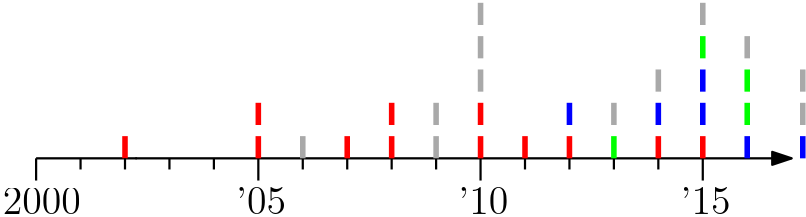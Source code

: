 <?xml version="1.0"?>
<!DOCTYPE ipe SYSTEM "ipe.dtd">
<ipe version="70206" creator="Ipe 7.2.7">
<info created="D:20170308201226" modified="D:20170308201701"/>
<ipestyle name="basic">
<symbol name="arrow/arc(spx)">
<path stroke="sym-stroke" fill="sym-stroke" pen="sym-pen">
0 0 m
-1 0.333 l
-1 -0.333 l
h
</path>
</symbol>
<symbol name="arrow/farc(spx)">
<path stroke="sym-stroke" fill="white" pen="sym-pen">
0 0 m
-1 0.333 l
-1 -0.333 l
h
</path>
</symbol>
<symbol name="arrow/ptarc(spx)">
<path stroke="sym-stroke" fill="sym-stroke" pen="sym-pen">
0 0 m
-1 0.333 l
-0.8 0 l
-1 -0.333 l
h
</path>
</symbol>
<symbol name="arrow/fptarc(spx)">
<path stroke="sym-stroke" fill="white" pen="sym-pen">
0 0 m
-1 0.333 l
-0.8 0 l
-1 -0.333 l
h
</path>
</symbol>
<symbol name="mark/circle(sx)" transformations="translations">
<path fill="sym-stroke">
0.6 0 0 0.6 0 0 e
0.4 0 0 0.4 0 0 e
</path>
</symbol>
<symbol name="mark/disk(sx)" transformations="translations">
<path fill="sym-stroke">
0.6 0 0 0.6 0 0 e
</path>
</symbol>
<symbol name="mark/fdisk(sfx)" transformations="translations">
<group>
<path fill="sym-fill">
0.5 0 0 0.5 0 0 e
</path>
<path fill="sym-stroke" fillrule="eofill">
0.6 0 0 0.6 0 0 e
0.4 0 0 0.4 0 0 e
</path>
</group>
</symbol>
<symbol name="mark/box(sx)" transformations="translations">
<path fill="sym-stroke" fillrule="eofill">
-0.6 -0.6 m
0.6 -0.6 l
0.6 0.6 l
-0.6 0.6 l
h
-0.4 -0.4 m
0.4 -0.4 l
0.4 0.4 l
-0.4 0.4 l
h
</path>
</symbol>
<symbol name="mark/square(sx)" transformations="translations">
<path fill="sym-stroke">
-0.6 -0.6 m
0.6 -0.6 l
0.6 0.6 l
-0.6 0.6 l
h
</path>
</symbol>
<symbol name="mark/fsquare(sfx)" transformations="translations">
<group>
<path fill="sym-fill">
-0.5 -0.5 m
0.5 -0.5 l
0.5 0.5 l
-0.5 0.5 l
h
</path>
<path fill="sym-stroke" fillrule="eofill">
-0.6 -0.6 m
0.6 -0.6 l
0.6 0.6 l
-0.6 0.6 l
h
-0.4 -0.4 m
0.4 -0.4 l
0.4 0.4 l
-0.4 0.4 l
h
</path>
</group>
</symbol>
<symbol name="mark/cross(sx)" transformations="translations">
<group>
<path fill="sym-stroke">
-0.43 -0.57 m
0.57 0.43 l
0.43 0.57 l
-0.57 -0.43 l
h
</path>
<path fill="sym-stroke">
-0.43 0.57 m
0.57 -0.43 l
0.43 -0.57 l
-0.57 0.43 l
h
</path>
</group>
</symbol>
<symbol name="arrow/fnormal(spx)">
<path stroke="sym-stroke" fill="white" pen="sym-pen">
0 0 m
-1 0.333 l
-1 -0.333 l
h
</path>
</symbol>
<symbol name="arrow/pointed(spx)">
<path stroke="sym-stroke" fill="sym-stroke" pen="sym-pen">
0 0 m
-1 0.333 l
-0.8 0 l
-1 -0.333 l
h
</path>
</symbol>
<symbol name="arrow/fpointed(spx)">
<path stroke="sym-stroke" fill="white" pen="sym-pen">
0 0 m
-1 0.333 l
-0.8 0 l
-1 -0.333 l
h
</path>
</symbol>
<symbol name="arrow/linear(spx)">
<path stroke="sym-stroke" pen="sym-pen">
-1 0.333 m
0 0 l
-1 -0.333 l
</path>
</symbol>
<symbol name="arrow/fdouble(spx)">
<path stroke="sym-stroke" fill="white" pen="sym-pen">
0 0 m
-1 0.333 l
-1 -0.333 l
h
-1 0 m
-2 0.333 l
-2 -0.333 l
h
</path>
</symbol>
<symbol name="arrow/double(spx)">
<path stroke="sym-stroke" fill="sym-stroke" pen="sym-pen">
0 0 m
-1 0.333 l
-1 -0.333 l
h
-1 0 m
-2 0.333 l
-2 -0.333 l
h
</path>
</symbol>
<pen name="heavier" value="0.8"/>
<pen name="fat" value="1.2"/>
<pen name="ultrafat" value="2"/>
<symbolsize name="large" value="5"/>
<symbolsize name="small" value="2"/>
<symbolsize name="tiny" value="1.1"/>
<arrowsize name="large" value="10"/>
<arrowsize name="small" value="5"/>
<arrowsize name="tiny" value="3"/>
<color name="red" value="1 0 0"/>
<color name="green" value="0 1 0"/>
<color name="blue" value="0 0 1"/>
<color name="yellow" value="1 1 0"/>
<color name="orange" value="1 0.647 0"/>
<color name="gold" value="1 0.843 0"/>
<color name="purple" value="0.627 0.125 0.941"/>
<color name="gray" value="0.745"/>
<color name="brown" value="0.647 0.165 0.165"/>
<color name="navy" value="0 0 0.502"/>
<color name="pink" value="1 0.753 0.796"/>
<color name="seagreen" value="0.18 0.545 0.341"/>
<color name="turquoise" value="0.251 0.878 0.816"/>
<color name="violet" value="0.933 0.51 0.933"/>
<color name="darkblue" value="0 0 0.545"/>
<color name="darkcyan" value="0 0.545 0.545"/>
<color name="darkgray" value="0.663"/>
<color name="darkgreen" value="0 0.392 0"/>
<color name="darkmagenta" value="0.545 0 0.545"/>
<color name="darkorange" value="1 0.549 0"/>
<color name="darkred" value="0.545 0 0"/>
<color name="lightblue" value="0.678 0.847 0.902"/>
<color name="lightcyan" value="0.878 1 1"/>
<color name="lightgray" value="0.827"/>
<color name="lightgreen" value="0.565 0.933 0.565"/>
<color name="lightyellow" value="1 1 0.878"/>
<dashstyle name="dashed" value="[4] 0"/>
<dashstyle name="dotted" value="[1 3] 0"/>
<dashstyle name="dash dotted" value="[4 2 1 2] 0"/>
<dashstyle name="dash dot dotted" value="[4 2 1 2 1 2] 0"/>
<textsize name="large" value="\large"/>
<textsize name="Large" value="\Large"/>
<textsize name="LARGE" value="\LARGE"/>
<textsize name="huge" value="\huge"/>
<textsize name="Huge" value="\Huge"/>
<textsize name="small" value="\small"/>
<textsize name="footnote" value="\footnotesize"/>
<textsize name="tiny" value="\tiny"/>
<textstyle name="center" begin="\begin{center}" end="\end{center}"/>
<textstyle name="itemize" begin="\begin{itemize}" end="\end{itemize}"/>
<textstyle name="item" begin="\begin{itemize}\item{}" end="\end{itemize}"/>
<gridsize name="4 pts" value="4"/>
<gridsize name="8 pts (~3 mm)" value="8"/>
<gridsize name="16 pts (~6 mm)" value="16"/>
<gridsize name="32 pts (~12 mm)" value="32"/>
<gridsize name="10 pts (~3.5 mm)" value="10"/>
<gridsize name="20 pts (~7 mm)" value="20"/>
<gridsize name="14 pts (~5 mm)" value="14"/>
<gridsize name="28 pts (~10 mm)" value="28"/>
<gridsize name="56 pts (~20 mm)" value="56"/>
<anglesize name="90 deg" value="90"/>
<anglesize name="60 deg" value="60"/>
<anglesize name="45 deg" value="45"/>
<anglesize name="30 deg" value="30"/>
<anglesize name="22.5 deg" value="22.5"/>
<opacity name="10%" value="0.1"/>
<opacity name="30%" value="0.3"/>
<opacity name="50%" value="0.5"/>
<opacity name="75%" value="0.75"/>
<tiling name="falling" angle="-60" step="4" width="1"/>
<tiling name="rising" angle="30" step="4" width="1"/>
</ipestyle>
<page>
<layer name="alpha"/>
<view layers="alpha" active="alpha"/>
<path layer="alpha" stroke="black" pen="heavier" arrow="normal/normal">
48 720 m
320 720 l
</path>
<path stroke="black" pen="heavier">
48 720 m
48 712 l
</path>
<path stroke="black" pen="heavier">
128 720 m
128 712 l
</path>
<path stroke="black" pen="heavier">
208 720 m
208 712 l
</path>
<path stroke="black" pen="heavier">
288 720 m
288 712 l
</path>
<text matrix="1 0 0 1 -12 0" transformations="translations" pos="48 700" stroke="black" type="label" width="28.094" height="9.245" depth="0" valign="baseline" size="Large">2000</text>
<text matrix="1 0 0 1 72 0" transformations="translations" pos="48 700" stroke="black" type="label" width="17.949" height="9.963" depth="0" valign="baseline" size="Large">&apos;05</text>
<text matrix="1 0 0 1 152 0" transformations="translations" pos="48 700" stroke="black" type="label" width="17.949" height="9.963" depth="0" valign="baseline" size="Large">&apos;10</text>
<text matrix="1 0 0 1 232 0" transformations="translations" pos="48 700" stroke="black" type="label" width="17.949" height="9.963" depth="0" valign="baseline" size="Large">&apos;15</text>
<path stroke="black" pen="heavier" cap="1">
84 720 m
84 720 l
</path>
<path matrix="1 0 0 2 -4 -720" stroke="red" pen="ultrafat">
84 720 m
84 724 l
</path>
<path matrix="1 0 0 2 -4 -720" stroke="red" pen="ultrafat">
132 720 m
132 724 l
</path>
<path matrix="1 0 0 0.5 16 360" stroke="black" pen="heavier">
48 720 m
48 712 l
</path>
<path matrix="1 0 0 0.5 32 360" stroke="black" pen="heavier">
48 720 m
48 712 l
</path>
<path matrix="1 0 0 0.5 48 360" stroke="black" pen="heavier">
48 720 m
48 712 l
</path>
<path matrix="1 0 0 0.5 64 360" stroke="black" pen="heavier">
48 720 m
48 712 l
</path>
<path matrix="1 0 0 0.5 96 360" stroke="black" pen="heavier">
48 720 m
48 712 l
</path>
<path matrix="1 0 0 0.5 112 360" stroke="black" pen="heavier">
48 720 m
48 712 l
</path>
<path matrix="1 0 0 0.5 128 360" stroke="black" pen="heavier">
48 720 m
48 712 l
</path>
<path matrix="1 0 0 0.5 144 360" stroke="black" pen="heavier">
48 720 m
48 712 l
</path>
<path matrix="1 0 0 0.5 176 360" stroke="black" pen="heavier">
48 720 m
48 712 l
</path>
<path matrix="1 0 0 0.5 192 360" stroke="black" pen="heavier">
48 720 m
48 712 l
</path>
<path matrix="1 0 0 0.5 208 360" stroke="black" pen="heavier">
48 720 m
48 712 l
</path>
<path matrix="1 0 0 0.5 224 360" stroke="black" pen="heavier">
48 720 m
48 712 l
</path>
<path matrix="1 0 0 2 28 -720" stroke="red" pen="ultrafat">
132 720 m
132 724 l
</path>
<path matrix="1 0 0 2 -4 -708" stroke="red" pen="ultrafat">
132 720 m
132 724 l
</path>
<path matrix="1 0 0 2 44 -720" stroke="red" pen="ultrafat">
132 720 m
132 724 l
</path>
<path matrix="1 0 0 2 76 -720" stroke="red" pen="ultrafat">
132 720 m
132 724 l
</path>
<path matrix="1 0 0 2 140 -720" stroke="red" pen="ultrafat">
132 720 m
132 724 l
</path>
<path matrix="1 0 0 2 156 -720" stroke="red" pen="ultrafat">
132 720 m
132 724 l
</path>
<path matrix="1 0 0 2 44 -708" stroke="red" pen="ultrafat">
132 720 m
132 724 l
</path>
<path matrix="1 0 0 2 76 -708" stroke="red" pen="ultrafat">
132 720 m
132 724 l
</path>
<path matrix="1 0 0 2 108 -788" stroke="blue" pen="ultrafat">
132 764 m
132 760 l
</path>
<path matrix="1 0 0 2 108 -720" stroke="red" pen="ultrafat">
132 720 m
132 724 l
</path>
<path matrix="1 0 0 2 172 -800" stroke="blue" pen="ultrafat">
132 764 m
132 760 l
</path>
<path matrix="1 0 0 2 192 -800" stroke="blue" pen="ultrafat">
132 764 m
132 760 l
</path>
<path matrix="1 0 0 2 156 -788" stroke="blue" pen="ultrafat">
132 764 m
132 760 l
</path>
<path matrix="1 0 0 2 156 -776" stroke="blue" pen="ultrafat">
132 764 m
132 760 l
</path>
<path matrix="1 0 0 2 140 -788" stroke="blue" pen="ultrafat">
132 764 m
132 760 l
</path>
<path matrix="1 0 0 2 124 -800" stroke="green" pen="ultrafat">
132 764 m
132 760 l
</path>
<path matrix="1 0 0 2 92 -720" stroke="red" pen="ultrafat">
132 720 m
132 724 l
</path>
<path matrix="1 0 0 2 172 -788" stroke="green" pen="ultrafat">
132 764 m
132 760 l
</path>
<path matrix="1 0 0 2 172 -776" stroke="green" pen="ultrafat">
132 764 m
132 760 l
</path>
<path matrix="1 0 0 2 12 -800" stroke="darkgray" pen="ultrafat">
132 764 m
132 760 l
</path>
<path matrix="1 0 0 2 60 -800" stroke="darkgray" pen="ultrafat">
132 764 m
132 760 l
</path>
<path matrix="1 0 0 2 60 -788" stroke="darkgray" pen="ultrafat">
132 764 m
132 760 l
</path>
<path matrix="1 0 0 2 76 -776" stroke="darkgray" pen="ultrafat">
132 764 m
132 760 l
</path>
<path matrix="1 0 0 2 76 -764" stroke="darkgray" pen="ultrafat">
132 764 m
132 760 l
</path>
<path matrix="1 0 0 2 76 -752" stroke="darkgray" pen="ultrafat">
132 764 m
132 760 l
</path>
<path matrix="1 0 0 2 124 -788" stroke="darkgray" pen="ultrafat">
132 764 m
132 760 l
</path>
<path matrix="1 0 0 2 156 -764" stroke="green" pen="ultrafat">
132 764 m
132 760 l
</path>
<path matrix="1 0 0 2 140 -776" stroke="darkgray" pen="ultrafat">
132 764 m
132 760 l
</path>
<path matrix="1 0 0 2 156 -752" stroke="darkgray" pen="ultrafat">
132 764 m
132 760 l
</path>
<path matrix="1 0 0 2 172 -764" stroke="darkgray" pen="ultrafat">
132 764 m
132 760 l
</path>
<path matrix="1 0 0 2 192 -788" stroke="darkgray" pen="ultrafat">
132 764 m
132 760 l
</path>
<path matrix="1 0 0 2 192 -776" stroke="darkgray" pen="ultrafat">
132 764 m
132 760 l
</path>
</page>
</ipe>
